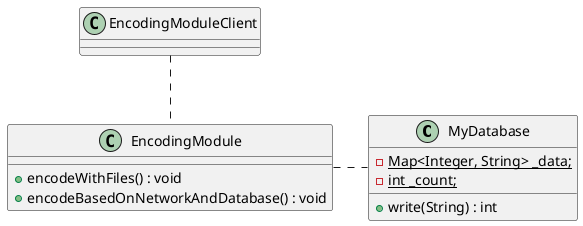 @startuml

class MyDatabase{
    - {static} Map<Integer, String> _data;
    - {static} int _count;
    + write(String) : int
}

class EncodingModule{
    + encodeWithFiles() : void
    + encodeBasedOnNetworkAndDatabase() : void
}

class EncodingModuleClient{
}

EncodingModuleClient -[dashed]- EncodingModule
EncodingModule -right[dashed]- MyDatabase

@enduml